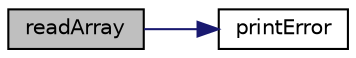 digraph "readArray"
{
 // LATEX_PDF_SIZE
  edge [fontname="Helvetica",fontsize="10",labelfontname="Helvetica",labelfontsize="10"];
  node [fontname="Helvetica",fontsize="10",shape=record];
  rankdir="LR";
  Node1 [label="readArray",height=0.2,width=0.4,color="black", fillcolor="grey75", style="filled", fontcolor="black",tooltip="Reads bytes from Drive."];
  Node1 -> Node2 [color="midnightblue",fontsize="10",style="solid",fontname="Helvetica"];
  Node2 [label="printError",height=0.2,width=0.4,color="black", fillcolor="white", style="filled",URL="$v_d_i_s_k__utility_8c.html#af894f255e69772bd86dcd8ccb527a969",tooltip="Prints Error on terminal."];
}
